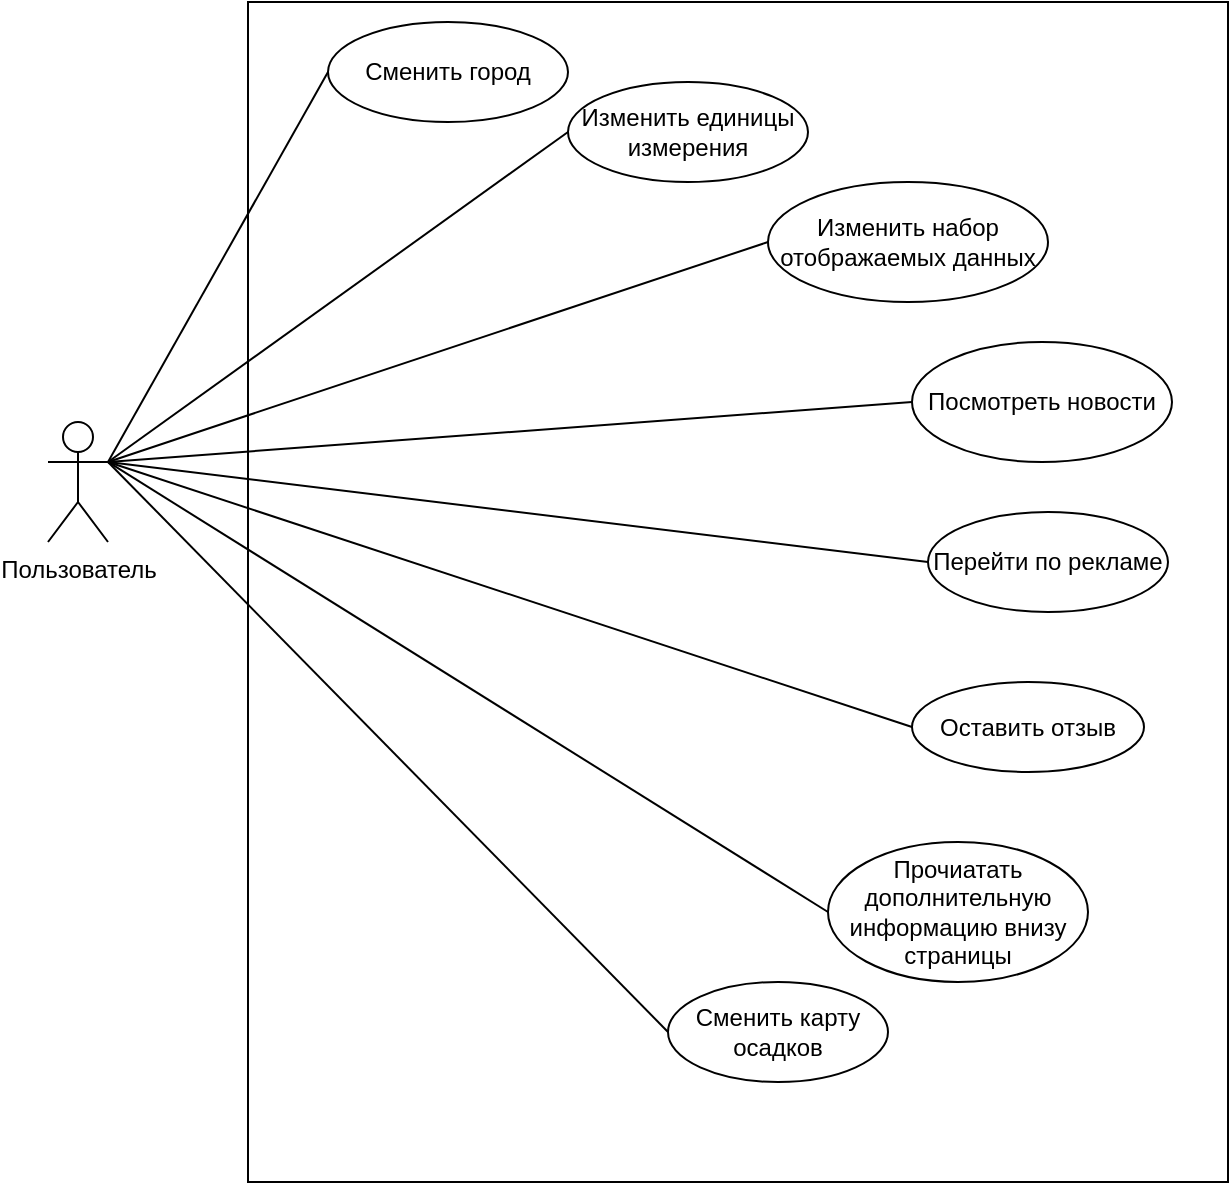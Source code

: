 <mxfile version="26.0.16">
  <diagram name="Страница — 1" id="fQkEsS3AmYVn9ZwLcfNW">
    <mxGraphModel dx="1018" dy="693" grid="1" gridSize="10" guides="1" tooltips="1" connect="1" arrows="1" fold="1" page="1" pageScale="1" pageWidth="827" pageHeight="1169" math="0" shadow="0">
      <root>
        <mxCell id="0" />
        <mxCell id="1" parent="0" />
        <mxCell id="bfzmBaOqiYFBdli9WiuF-6" value="" style="rounded=0;whiteSpace=wrap;html=1;" parent="1" vertex="1">
          <mxGeometry x="300" y="150" width="490" height="590" as="geometry" />
        </mxCell>
        <mxCell id="bfzmBaOqiYFBdli9WiuF-21" style="rounded=0;orthogonalLoop=1;jettySize=auto;html=1;exitX=1;exitY=0.333;exitDx=0;exitDy=0;exitPerimeter=0;entryX=0;entryY=0.5;entryDx=0;entryDy=0;endArrow=none;startFill=0;" parent="1" source="bfzmBaOqiYFBdli9WiuF-2" target="bfzmBaOqiYFBdli9WiuF-18" edge="1">
          <mxGeometry relative="1" as="geometry" />
        </mxCell>
        <mxCell id="bfzmBaOqiYFBdli9WiuF-22" style="rounded=0;orthogonalLoop=1;jettySize=auto;html=1;exitX=1;exitY=0.333;exitDx=0;exitDy=0;exitPerimeter=0;entryX=0;entryY=0.5;entryDx=0;entryDy=0;endArrow=none;startFill=0;" parent="1" source="bfzmBaOqiYFBdli9WiuF-2" target="bfzmBaOqiYFBdli9WiuF-14" edge="1">
          <mxGeometry relative="1" as="geometry" />
        </mxCell>
        <mxCell id="K6ZIk-zXoI9lIC1VRLp7-3" style="rounded=0;orthogonalLoop=1;jettySize=auto;html=1;exitX=1;exitY=0.333;exitDx=0;exitDy=0;exitPerimeter=0;entryX=0;entryY=0.5;entryDx=0;entryDy=0;endArrow=none;startFill=0;" parent="1" source="bfzmBaOqiYFBdli9WiuF-2" target="bfzmBaOqiYFBdli9WiuF-8" edge="1">
          <mxGeometry relative="1" as="geometry" />
        </mxCell>
        <mxCell id="K6ZIk-zXoI9lIC1VRLp7-4" style="rounded=0;orthogonalLoop=1;jettySize=auto;html=1;exitX=1;exitY=0.333;exitDx=0;exitDy=0;exitPerimeter=0;entryX=0;entryY=0.5;entryDx=0;entryDy=0;endArrow=none;startFill=0;" parent="1" source="bfzmBaOqiYFBdli9WiuF-2" target="bfzmBaOqiYFBdli9WiuF-13" edge="1">
          <mxGeometry relative="1" as="geometry" />
        </mxCell>
        <mxCell id="K6ZIk-zXoI9lIC1VRLp7-5" style="rounded=0;orthogonalLoop=1;jettySize=auto;html=1;exitX=1;exitY=0.333;exitDx=0;exitDy=0;exitPerimeter=0;entryX=0;entryY=0.5;entryDx=0;entryDy=0;endArrow=none;startFill=0;" parent="1" source="bfzmBaOqiYFBdli9WiuF-2" target="bfzmBaOqiYFBdli9WiuF-12" edge="1">
          <mxGeometry relative="1" as="geometry" />
        </mxCell>
        <mxCell id="K6ZIk-zXoI9lIC1VRLp7-6" style="rounded=0;orthogonalLoop=1;jettySize=auto;html=1;exitX=1;exitY=0.333;exitDx=0;exitDy=0;exitPerimeter=0;entryX=0;entryY=0.5;entryDx=0;entryDy=0;endArrow=none;startFill=0;" parent="1" source="bfzmBaOqiYFBdli9WiuF-2" target="bfzmBaOqiYFBdli9WiuF-10" edge="1">
          <mxGeometry relative="1" as="geometry" />
        </mxCell>
        <mxCell id="K6ZIk-zXoI9lIC1VRLp7-7" style="rounded=0;orthogonalLoop=1;jettySize=auto;html=1;exitX=1;exitY=0.333;exitDx=0;exitDy=0;exitPerimeter=0;entryX=0;entryY=0.5;entryDx=0;entryDy=0;endArrow=none;startFill=0;" parent="1" source="bfzmBaOqiYFBdli9WiuF-2" target="bfzmBaOqiYFBdli9WiuF-9" edge="1">
          <mxGeometry relative="1" as="geometry" />
        </mxCell>
        <mxCell id="qgPFyUP8FX1G4B_4HPpF-2" style="rounded=0;orthogonalLoop=1;jettySize=auto;html=1;exitX=1;exitY=0.333;exitDx=0;exitDy=0;exitPerimeter=0;entryX=0;entryY=0.5;entryDx=0;entryDy=0;endArrow=none;startFill=0;" edge="1" parent="1" source="bfzmBaOqiYFBdli9WiuF-2" target="qgPFyUP8FX1G4B_4HPpF-1">
          <mxGeometry relative="1" as="geometry" />
        </mxCell>
        <mxCell id="bfzmBaOqiYFBdli9WiuF-2" value="Пользователь" style="shape=umlActor;verticalLabelPosition=bottom;verticalAlign=top;html=1;outlineConnect=0;" parent="1" vertex="1">
          <mxGeometry x="200" y="360" width="30" height="60" as="geometry" />
        </mxCell>
        <mxCell id="bfzmBaOqiYFBdli9WiuF-8" value="Перейти по рекламе" style="ellipse;whiteSpace=wrap;html=1;" parent="1" vertex="1">
          <mxGeometry x="640" y="405" width="120" height="50" as="geometry" />
        </mxCell>
        <mxCell id="bfzmBaOqiYFBdli9WiuF-9" value="Сменить город" style="ellipse;whiteSpace=wrap;html=1;" parent="1" vertex="1">
          <mxGeometry x="340" y="160" width="120" height="50" as="geometry" />
        </mxCell>
        <mxCell id="bfzmBaOqiYFBdli9WiuF-10" value="Изменить единицы измерения" style="ellipse;whiteSpace=wrap;html=1;" parent="1" vertex="1">
          <mxGeometry x="460" y="190" width="120" height="50" as="geometry" />
        </mxCell>
        <mxCell id="bfzmBaOqiYFBdli9WiuF-12" value="Изменить набор отображаемых данных" style="ellipse;whiteSpace=wrap;html=1;" parent="1" vertex="1">
          <mxGeometry x="560" y="240" width="140" height="60" as="geometry" />
        </mxCell>
        <mxCell id="bfzmBaOqiYFBdli9WiuF-13" value="Посмотреть новости" style="ellipse;whiteSpace=wrap;html=1;" parent="1" vertex="1">
          <mxGeometry x="632" y="320" width="130" height="60" as="geometry" />
        </mxCell>
        <mxCell id="bfzmBaOqiYFBdli9WiuF-14" value="Оставить отзыв" style="ellipse;whiteSpace=wrap;html=1;" parent="1" vertex="1">
          <mxGeometry x="632" y="490" width="116" height="45" as="geometry" />
        </mxCell>
        <mxCell id="bfzmBaOqiYFBdli9WiuF-18" value="Прочиатать дополнительную информацию внизу страницы" style="ellipse;whiteSpace=wrap;html=1;" parent="1" vertex="1">
          <mxGeometry x="590" y="570" width="130" height="70" as="geometry" />
        </mxCell>
        <mxCell id="qgPFyUP8FX1G4B_4HPpF-1" value="Сменить карту осадков" style="ellipse;whiteSpace=wrap;html=1;" vertex="1" parent="1">
          <mxGeometry x="510" y="640" width="110" height="50" as="geometry" />
        </mxCell>
      </root>
    </mxGraphModel>
  </diagram>
</mxfile>
